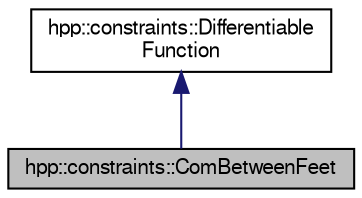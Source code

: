 digraph "hpp::constraints::ComBetweenFeet"
{
  edge [fontname="FreeSans",fontsize="10",labelfontname="FreeSans",labelfontsize="10"];
  node [fontname="FreeSans",fontsize="10",shape=record];
  Node1 [label="hpp::constraints::ComBetweenFeet",height=0.2,width=0.4,color="black", fillcolor="grey75", style="filled" fontcolor="black"];
  Node2 -> Node1 [dir="back",color="midnightblue",fontsize="10",style="solid",fontname="FreeSans"];
  Node2 [label="hpp::constraints::Differentiable\lFunction",height=0.2,width=0.4,color="black", fillcolor="white", style="filled",URL="$a00007.html",tooltip="Differentiable function. "];
}
